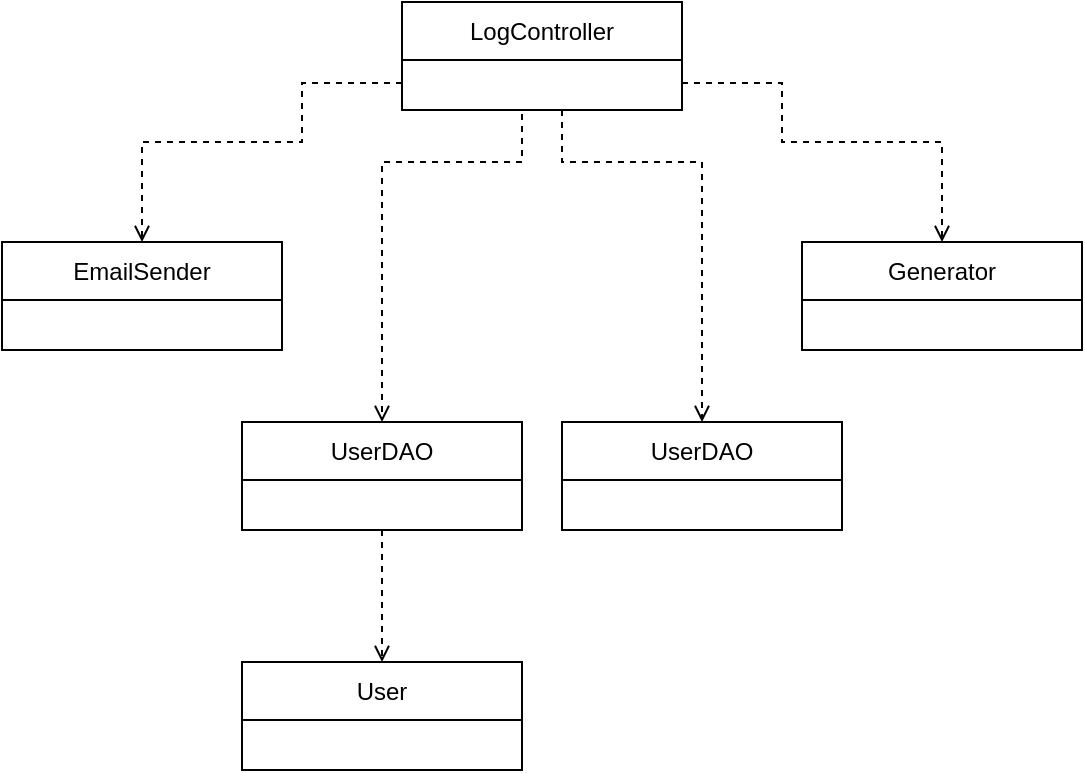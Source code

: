 <mxfile version="21.7.5" type="device">
  <diagram name="Page-1" id="SZJaXg89xZWWo9kZn6C0">
    <mxGraphModel dx="713" dy="837" grid="1" gridSize="10" guides="1" tooltips="1" connect="1" arrows="1" fold="1" page="1" pageScale="1" pageWidth="850" pageHeight="1100" math="0" shadow="0">
      <root>
        <mxCell id="0" />
        <mxCell id="1" parent="0" />
        <mxCell id="6wpSpjFva26ED7BOlQvb-4" style="edgeStyle=orthogonalEdgeStyle;rounded=0;orthogonalLoop=1;jettySize=auto;html=1;entryX=0.5;entryY=0;entryDx=0;entryDy=0;dashed=1;endArrow=open;endFill=0;" parent="1" target="6wpSpjFva26ED7BOlQvb-5" edge="1">
          <mxGeometry relative="1" as="geometry">
            <mxPoint x="550" y="480" as="targetPoint" />
            <Array as="points">
              <mxPoint x="470" y="404" />
              <mxPoint x="470" y="430" />
              <mxPoint x="400" y="430" />
            </Array>
            <mxPoint x="480" y="404" as="sourcePoint" />
          </mxGeometry>
        </mxCell>
        <mxCell id="6wpSpjFva26ED7BOlQvb-1" value="&lt;span style=&quot;font-weight: normal;&quot;&gt;LogController&lt;/span&gt;" style="swimlane;fontStyle=1;align=center;verticalAlign=middle;childLayout=stackLayout;horizontal=1;startSize=29;horizontalStack=0;resizeParent=1;resizeParentMax=0;resizeLast=0;collapsible=0;marginBottom=0;html=1;whiteSpace=wrap;" parent="1" vertex="1">
          <mxGeometry x="410" y="350" width="140" height="54" as="geometry" />
        </mxCell>
        <mxCell id="6wpSpjFva26ED7BOlQvb-5" value="&lt;span style=&quot;font-weight: 400;&quot;&gt;UserDAO&lt;/span&gt;" style="swimlane;fontStyle=1;align=center;verticalAlign=middle;childLayout=stackLayout;horizontal=1;startSize=29;horizontalStack=0;resizeParent=1;resizeParentMax=0;resizeLast=0;collapsible=0;marginBottom=0;html=1;whiteSpace=wrap;" parent="1" vertex="1">
          <mxGeometry x="330" y="560" width="140" height="54" as="geometry" />
        </mxCell>
        <mxCell id="6wpSpjFva26ED7BOlQvb-6" value="&lt;span style=&quot;font-weight: 400;&quot;&gt;User&lt;/span&gt;" style="swimlane;fontStyle=1;align=center;verticalAlign=middle;childLayout=stackLayout;horizontal=1;startSize=29;horizontalStack=0;resizeParent=1;resizeParentMax=0;resizeLast=0;collapsible=0;marginBottom=0;html=1;whiteSpace=wrap;" parent="1" vertex="1">
          <mxGeometry x="330" y="680" width="140" height="54" as="geometry" />
        </mxCell>
        <mxCell id="bxEX8peMHohiDi9vdA_6-1" value="&lt;span style=&quot;font-weight: 400;&quot;&gt;EmailSender&lt;/span&gt;" style="swimlane;fontStyle=1;align=center;verticalAlign=middle;childLayout=stackLayout;horizontal=1;startSize=29;horizontalStack=0;resizeParent=1;resizeParentMax=0;resizeLast=0;collapsible=0;marginBottom=0;html=1;whiteSpace=wrap;" parent="1" vertex="1">
          <mxGeometry x="210" y="470" width="140" height="54" as="geometry" />
        </mxCell>
        <mxCell id="bxEX8peMHohiDi9vdA_6-2" style="edgeStyle=orthogonalEdgeStyle;rounded=0;orthogonalLoop=1;jettySize=auto;html=1;dashed=1;endArrow=open;endFill=0;exitX=0;exitY=0.75;exitDx=0;exitDy=0;entryX=0.5;entryY=0;entryDx=0;entryDy=0;" parent="1" edge="1" target="bxEX8peMHohiDi9vdA_6-1" source="6wpSpjFva26ED7BOlQvb-1">
          <mxGeometry relative="1" as="geometry">
            <mxPoint x="290" y="460" as="targetPoint" />
            <mxPoint x="390" y="390" as="sourcePoint" />
            <Array as="points">
              <mxPoint x="360" y="390" />
              <mxPoint x="360" y="420" />
              <mxPoint x="280" y="420" />
            </Array>
          </mxGeometry>
        </mxCell>
        <mxCell id="mfA7BFumORZUVEk0uCeb-2" value="" style="endArrow=open;html=1;rounded=0;entryX=0.5;entryY=0;entryDx=0;entryDy=0;exitX=0.5;exitY=1;exitDx=0;exitDy=0;dashed=1;endFill=0;" parent="1" source="6wpSpjFva26ED7BOlQvb-5" target="6wpSpjFva26ED7BOlQvb-6" edge="1">
          <mxGeometry width="50" height="50" relative="1" as="geometry">
            <mxPoint x="500" y="580" as="sourcePoint" />
            <mxPoint x="550" y="530" as="targetPoint" />
          </mxGeometry>
        </mxCell>
        <mxCell id="fOhHv5eRRV8w1Aue95Fo-1" style="edgeStyle=orthogonalEdgeStyle;rounded=0;orthogonalLoop=1;jettySize=auto;html=1;entryX=0.5;entryY=0;entryDx=0;entryDy=0;dashed=1;endArrow=open;endFill=0;exitX=1;exitY=0.75;exitDx=0;exitDy=0;" parent="1" target="fOhHv5eRRV8w1Aue95Fo-2" edge="1">
          <mxGeometry relative="1" as="geometry">
            <mxPoint x="630" y="479.5" as="targetPoint" />
            <Array as="points">
              <mxPoint x="490" y="404" />
              <mxPoint x="490" y="430" />
              <mxPoint x="560" y="430" />
            </Array>
            <mxPoint x="520" y="404.0" as="sourcePoint" />
          </mxGeometry>
        </mxCell>
        <mxCell id="fOhHv5eRRV8w1Aue95Fo-2" value="&lt;span style=&quot;font-weight: 400;&quot;&gt;UserDAO&lt;/span&gt;" style="swimlane;fontStyle=1;align=center;verticalAlign=middle;childLayout=stackLayout;horizontal=1;startSize=29;horizontalStack=0;resizeParent=1;resizeParentMax=0;resizeLast=0;collapsible=0;marginBottom=0;html=1;whiteSpace=wrap;" parent="1" vertex="1">
          <mxGeometry x="490" y="560" width="140" height="54" as="geometry" />
        </mxCell>
        <mxCell id="VGCNgPOF-yupTJZxwngM-1" style="edgeStyle=orthogonalEdgeStyle;rounded=0;orthogonalLoop=1;jettySize=auto;html=1;dashed=1;endArrow=open;endFill=0;exitX=1;exitY=0.75;exitDx=0;exitDy=0;entryX=0.5;entryY=0;entryDx=0;entryDy=0;" edge="1" parent="1" source="6wpSpjFva26ED7BOlQvb-1" target="VGCNgPOF-yupTJZxwngM-3">
          <mxGeometry relative="1" as="geometry">
            <mxPoint x="770" y="520" as="targetPoint" />
            <Array as="points">
              <mxPoint x="600" y="390" />
              <mxPoint x="600" y="420" />
              <mxPoint x="680" y="420" />
            </Array>
            <mxPoint x="570" y="380.0" as="sourcePoint" />
          </mxGeometry>
        </mxCell>
        <mxCell id="VGCNgPOF-yupTJZxwngM-3" value="&lt;span style=&quot;font-weight: 400;&quot;&gt;Generator&lt;/span&gt;" style="swimlane;fontStyle=1;align=center;verticalAlign=middle;childLayout=stackLayout;horizontal=1;startSize=29;horizontalStack=0;resizeParent=1;resizeParentMax=0;resizeLast=0;collapsible=0;marginBottom=0;html=1;whiteSpace=wrap;" vertex="1" parent="1">
          <mxGeometry x="610" y="470" width="140" height="54" as="geometry" />
        </mxCell>
      </root>
    </mxGraphModel>
  </diagram>
</mxfile>
